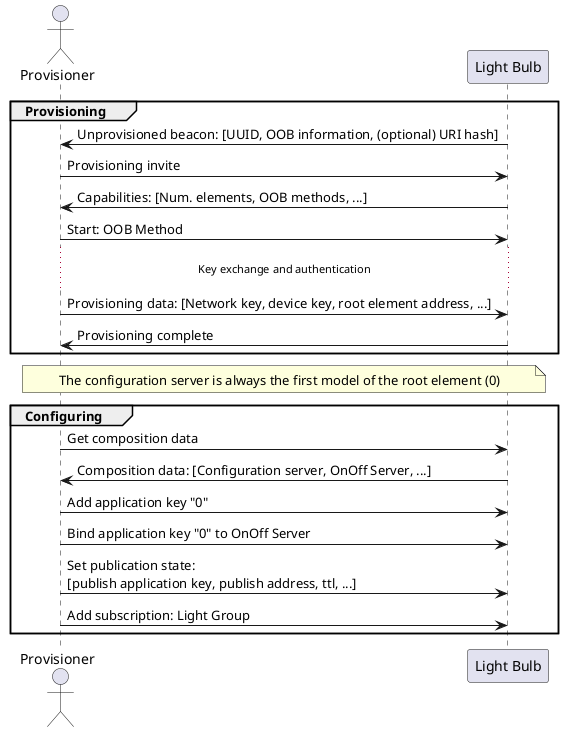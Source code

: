 @startuml
actor Provisioner as p
participant "Light Bulb" as lb

group Provisioning
p <- lb : Unprovisioned beacon: [UUID, OOB information, (optional) URI hash]
p -> lb : Provisioning invite
p <- lb : Capabilities: [Num. elements, OOB methods, ...]
p -> lb : Start: OOB Method
... Key exchange and authentication ...
p -> lb : Provisioning data: [Network key, device key, root element address, ...]
p <- lb : Provisioning complete
end
note over p,lb: The configuration server is always the first model of the root element (0)
group Configuring
p -> lb : Get composition data
lb -> p : Composition data: [Configuration server, OnOff Server, ...]

p -> lb : Add application key "0"
p -> lb : Bind application key "0" to OnOff Server
p -> lb : Set publication state: \n[publish application key, publish address, ttl, ...]
p -> lb : Add subscription: Light Group
end
@enduml
